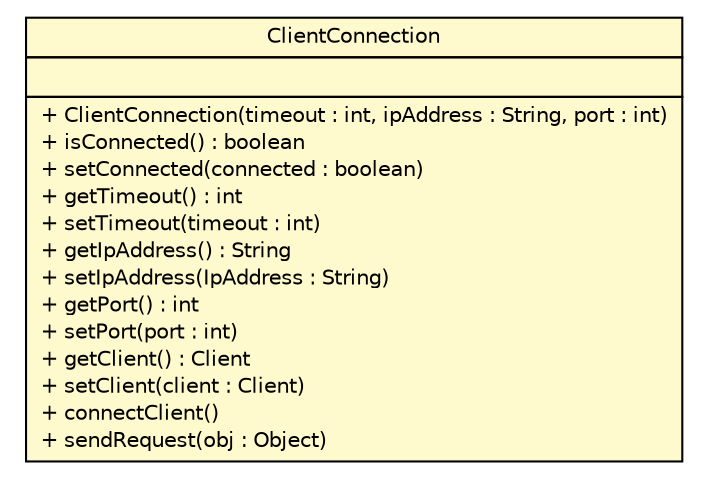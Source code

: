 #!/usr/local/bin/dot
#
# Class diagram 
# Generated by UMLGraph version R5_6 (http://www.umlgraph.org/)
#

digraph G {
	edge [fontname="Helvetica",fontsize=10,labelfontname="Helvetica",labelfontsize=10];
	node [fontname="Helvetica",fontsize=10,shape=plaintext];
	nodesep=0.25;
	ranksep=0.5;
	// Client.NetWork.ClientConnection
	c979 [label=<<table title="Client.NetWork.ClientConnection" border="0" cellborder="1" cellspacing="0" cellpadding="2" port="p" bgcolor="lemonChiffon" href="./ClientConnection.html">
		<tr><td><table border="0" cellspacing="0" cellpadding="1">
<tr><td align="center" balign="center"> ClientConnection </td></tr>
		</table></td></tr>
		<tr><td><table border="0" cellspacing="0" cellpadding="1">
<tr><td align="left" balign="left">  </td></tr>
		</table></td></tr>
		<tr><td><table border="0" cellspacing="0" cellpadding="1">
<tr><td align="left" balign="left"> + ClientConnection(timeout : int, ipAddress : String, port : int) </td></tr>
<tr><td align="left" balign="left"> + isConnected() : boolean </td></tr>
<tr><td align="left" balign="left"> + setConnected(connected : boolean) </td></tr>
<tr><td align="left" balign="left"> + getTimeout() : int </td></tr>
<tr><td align="left" balign="left"> + setTimeout(timeout : int) </td></tr>
<tr><td align="left" balign="left"> + getIpAddress() : String </td></tr>
<tr><td align="left" balign="left"> + setIpAddress(IpAddress : String) </td></tr>
<tr><td align="left" balign="left"> + getPort() : int </td></tr>
<tr><td align="left" balign="left"> + setPort(port : int) </td></tr>
<tr><td align="left" balign="left"> + getClient() : Client </td></tr>
<tr><td align="left" balign="left"> + setClient(client : Client) </td></tr>
<tr><td align="left" balign="left"> + connectClient() </td></tr>
<tr><td align="left" balign="left"> + sendRequest(obj : Object) </td></tr>
		</table></td></tr>
		</table>>, URL="./ClientConnection.html", fontname="Helvetica", fontcolor="black", fontsize=10.0];
}

